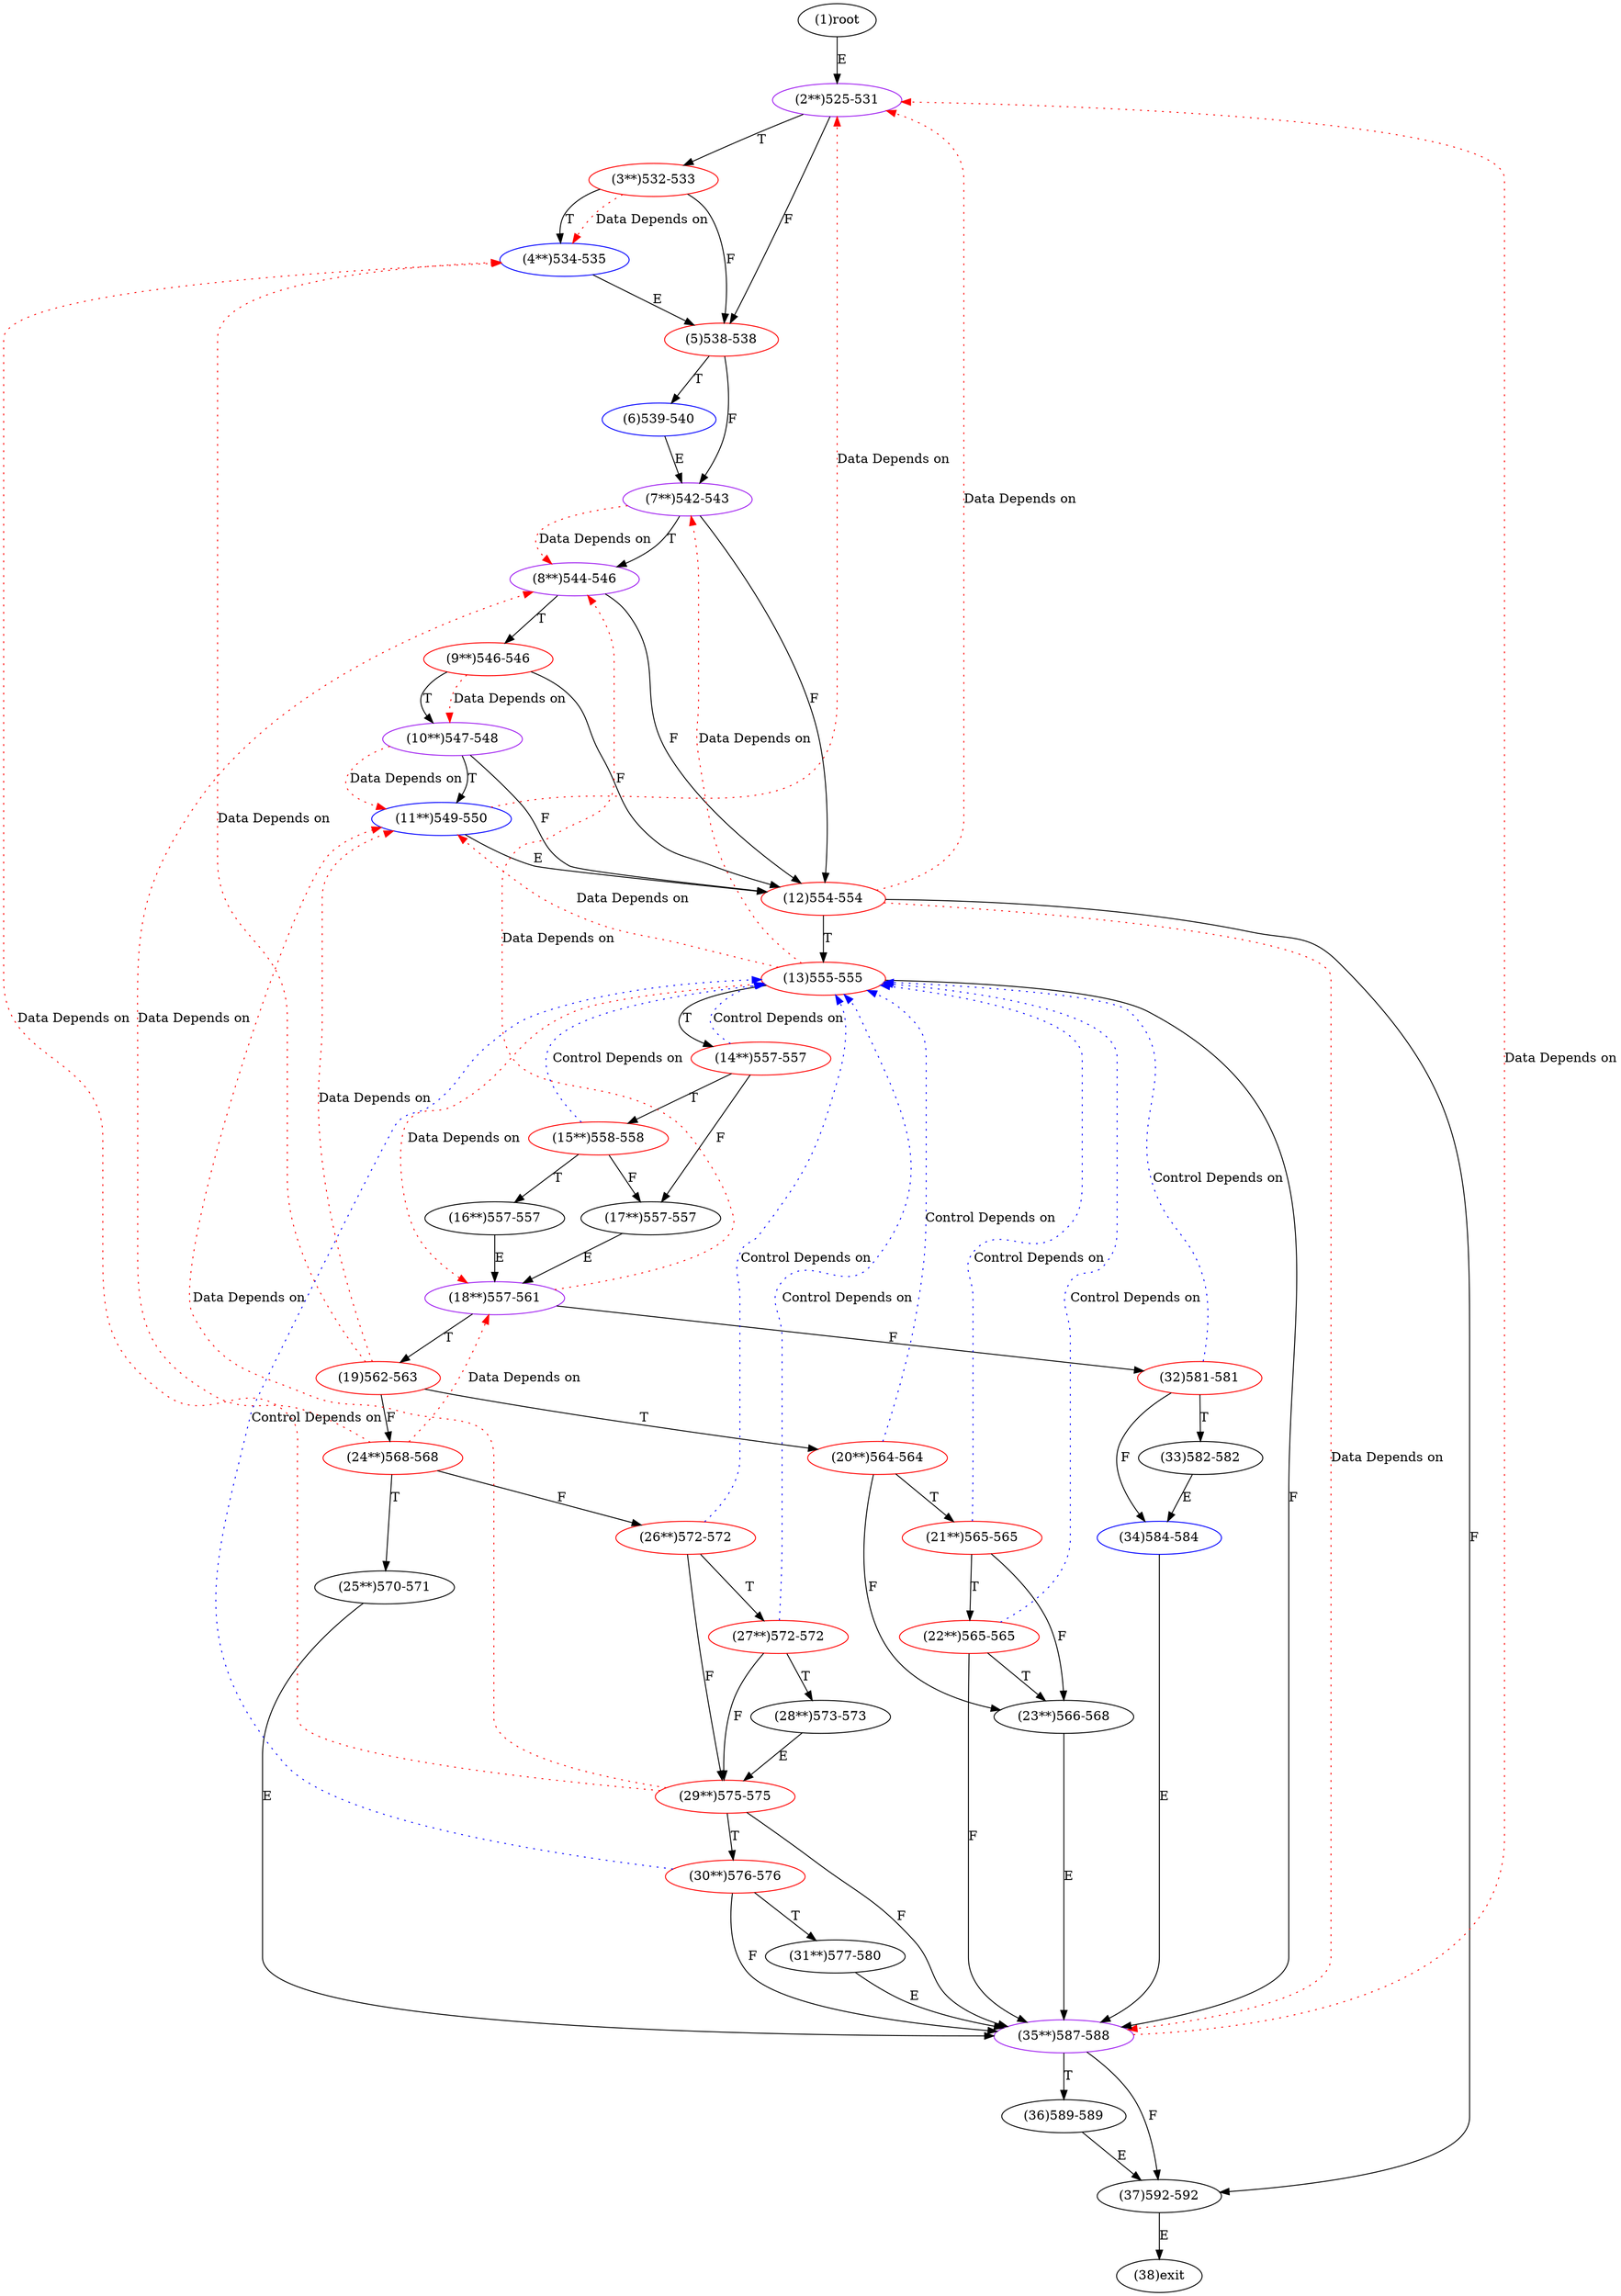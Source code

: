 digraph "" { 
1[ label="(1)root"];
2[ label="(2**)525-531",color=purple];
3[ label="(3**)532-533",color=red];
4[ label="(4**)534-535",color=blue];
5[ label="(5)538-538",color=red];
6[ label="(6)539-540",color=blue];
7[ label="(7**)542-543",color=purple];
8[ label="(8**)544-546",color=purple];
9[ label="(9**)546-546",color=red];
10[ label="(10**)547-548",color=purple];
11[ label="(11**)549-550",color=blue];
12[ label="(12)554-554",color=red];
13[ label="(13)555-555",color=red];
14[ label="(14**)557-557",color=red];
15[ label="(15**)558-558",color=red];
17[ label="(17**)557-557"];
16[ label="(16**)557-557"];
19[ label="(19)562-563",color=red];
18[ label="(18**)557-561",color=purple];
21[ label="(21**)565-565",color=red];
20[ label="(20**)564-564",color=red];
23[ label="(23**)566-568"];
22[ label="(22**)565-565",color=red];
25[ label="(25**)570-571"];
24[ label="(24**)568-568",color=red];
27[ label="(27**)572-572",color=red];
26[ label="(26**)572-572",color=red];
29[ label="(29**)575-575",color=red];
28[ label="(28**)573-573"];
31[ label="(31**)577-580"];
30[ label="(30**)576-576",color=red];
34[ label="(34)584-584",color=blue];
35[ label="(35**)587-588",color=purple];
32[ label="(32)581-581",color=red];
33[ label="(33)582-582"];
38[ label="(38)exit"];
36[ label="(36)589-589"];
37[ label="(37)592-592"];
1->2[ label="E"];
2->5[ label="F"];
2->3[ label="T"];
3->5[ label="F"];
3->4[ label="T"];
4->5[ label="E"];
5->7[ label="F"];
5->6[ label="T"];
6->7[ label="E"];
7->12[ label="F"];
7->8[ label="T"];
8->12[ label="F"];
8->9[ label="T"];
9->12[ label="F"];
9->10[ label="T"];
10->12[ label="F"];
10->11[ label="T"];
11->12[ label="E"];
12->37[ label="F"];
12->13[ label="T"];
13->35[ label="F"];
13->14[ label="T"];
14->17[ label="F"];
14->15[ label="T"];
15->17[ label="F"];
15->16[ label="T"];
16->18[ label="E"];
17->18[ label="E"];
18->32[ label="F"];
18->19[ label="T"];
19->24[ label="F"];
19->20[ label="T"];
20->23[ label="F"];
20->21[ label="T"];
21->23[ label="F"];
21->22[ label="T"];
22->35[ label="F"];
22->23[ label="T"];
23->35[ label="E"];
24->26[ label="F"];
24->25[ label="T"];
25->35[ label="E"];
26->29[ label="F"];
26->27[ label="T"];
27->29[ label="F"];
27->28[ label="T"];
28->29[ label="E"];
29->35[ label="F"];
29->30[ label="T"];
30->35[ label="F"];
30->31[ label="T"];
31->35[ label="E"];
32->34[ label="F"];
32->33[ label="T"];
33->34[ label="E"];
34->35[ label="E"];
35->37[ label="F"];
35->36[ label="T"];
36->37[ label="E"];
37->38[ label="E"];
3->4[ color="red" label="Data Depends on" style = dotted ];
7->8[ color="red" label="Data Depends on" style = dotted ];
9->10[ color="red" label="Data Depends on" style = dotted ];
10->11[ color="red" label="Data Depends on" style = dotted ];
11->2[ color="red" label="Data Depends on" style = dotted ];
12->35[ color="red" label="Data Depends on" style = dotted ];
12->2[ color="red" label="Data Depends on" style = dotted ];
13->11[ color="red" label="Data Depends on" style = dotted ];
13->7[ color="red" label="Data Depends on" style = dotted ];
13->18[ color="red" label="Data Depends on" style = dotted ];
14->13[ color="blue" label="Control Depends on" style = dotted ];
15->13[ color="blue" label="Control Depends on" style = dotted ];
19->4[ color="red" label="Data Depends on" style = dotted ];
19->11[ color="red" label="Data Depends on" style = dotted ];
18->8[ color="red" label="Data Depends on" style = dotted ];
21->13[ color="blue" label="Control Depends on" style = dotted ];
20->13[ color="blue" label="Control Depends on" style = dotted ];
22->13[ color="blue" label="Control Depends on" style = dotted ];
24->8[ color="red" label="Data Depends on" style = dotted ];
24->18[ color="red" label="Data Depends on" style = dotted ];
27->13[ color="blue" label="Control Depends on" style = dotted ];
26->13[ color="blue" label="Control Depends on" style = dotted ];
29->11[ color="red" label="Data Depends on" style = dotted ];
29->4[ color="red" label="Data Depends on" style = dotted ];
30->13[ color="blue" label="Control Depends on" style = dotted ];
35->2[ color="red" label="Data Depends on" style = dotted ];
32->13[ color="blue" label="Control Depends on" style = dotted ];
}